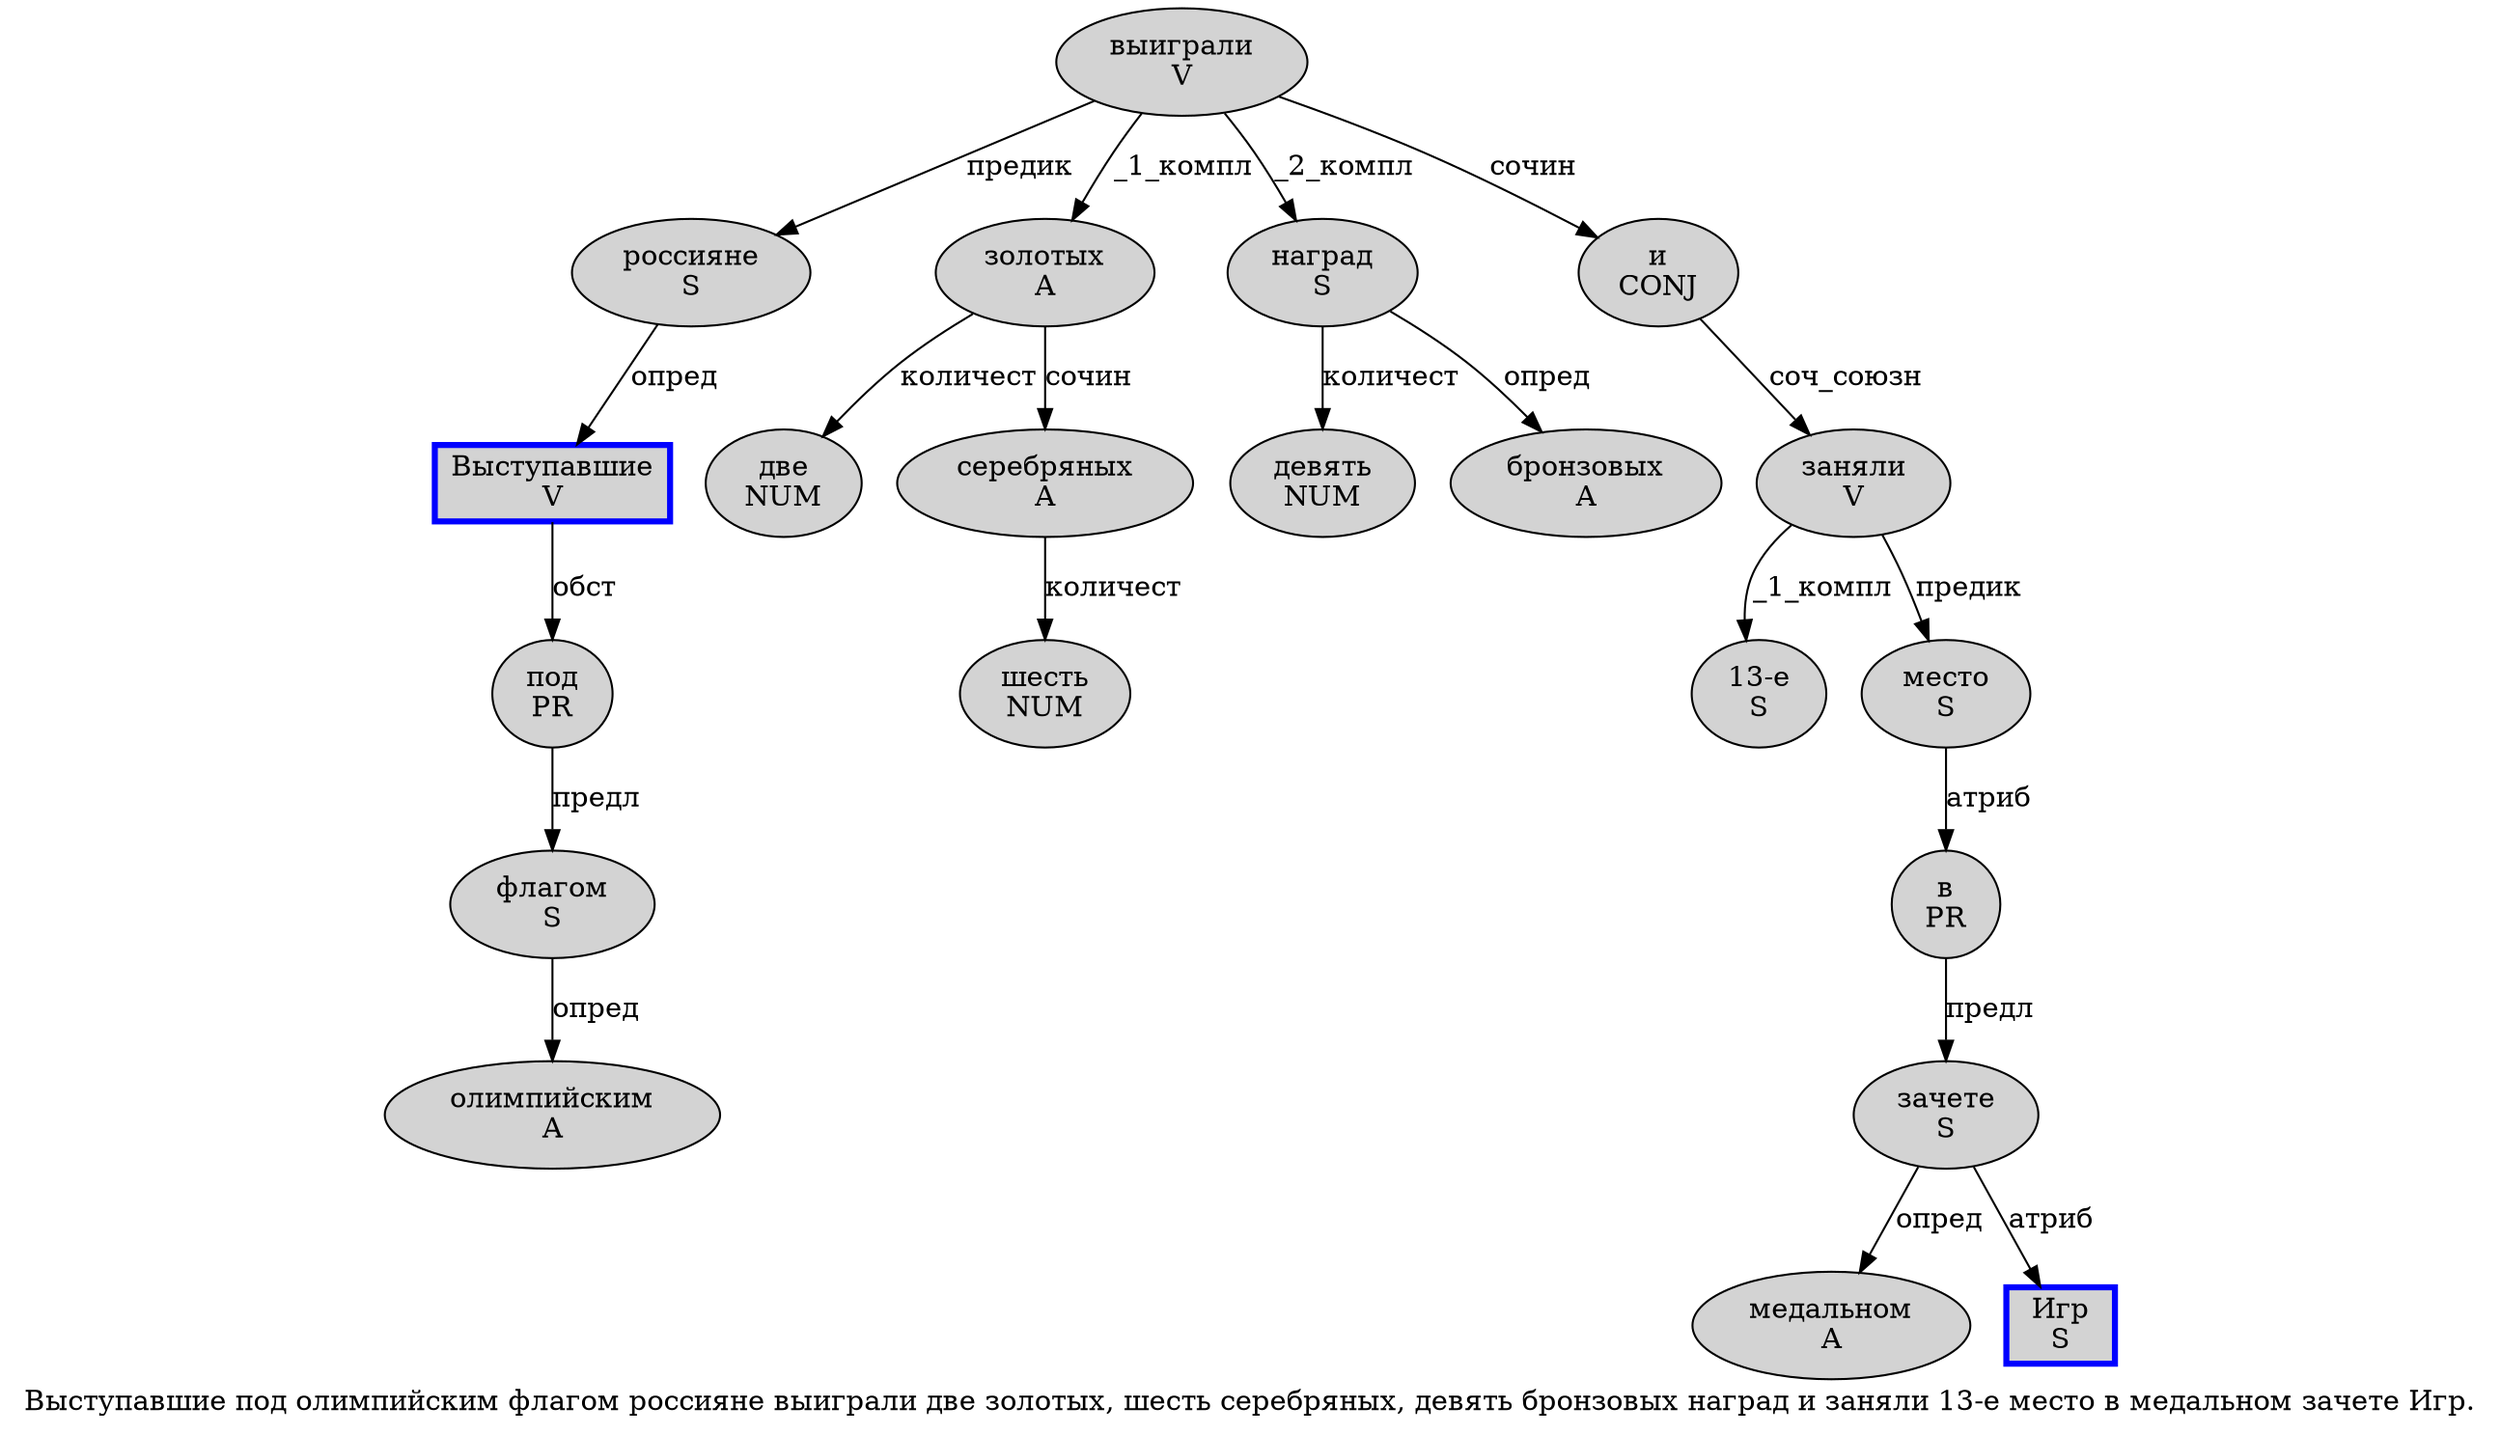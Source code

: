 digraph SENTENCE_1182 {
	graph [label="Выступавшие под олимпийским флагом россияне выиграли две золотых, шесть серебряных, девять бронзовых наград и заняли 13-е место в медальном зачете Игр."]
	node [style=filled]
		0 [label="Выступавшие
V" color=blue fillcolor=lightgray penwidth=3 shape=box]
		1 [label="под
PR" color="" fillcolor=lightgray penwidth=1 shape=ellipse]
		2 [label="олимпийским
A" color="" fillcolor=lightgray penwidth=1 shape=ellipse]
		3 [label="флагом
S" color="" fillcolor=lightgray penwidth=1 shape=ellipse]
		4 [label="россияне
S" color="" fillcolor=lightgray penwidth=1 shape=ellipse]
		5 [label="выиграли
V" color="" fillcolor=lightgray penwidth=1 shape=ellipse]
		6 [label="две
NUM" color="" fillcolor=lightgray penwidth=1 shape=ellipse]
		7 [label="золотых
A" color="" fillcolor=lightgray penwidth=1 shape=ellipse]
		9 [label="шесть
NUM" color="" fillcolor=lightgray penwidth=1 shape=ellipse]
		10 [label="серебряных
A" color="" fillcolor=lightgray penwidth=1 shape=ellipse]
		12 [label="девять
NUM" color="" fillcolor=lightgray penwidth=1 shape=ellipse]
		13 [label="бронзовых
A" color="" fillcolor=lightgray penwidth=1 shape=ellipse]
		14 [label="наград
S" color="" fillcolor=lightgray penwidth=1 shape=ellipse]
		15 [label="и
CONJ" color="" fillcolor=lightgray penwidth=1 shape=ellipse]
		16 [label="заняли
V" color="" fillcolor=lightgray penwidth=1 shape=ellipse]
		17 [label="13-е
S" color="" fillcolor=lightgray penwidth=1 shape=ellipse]
		18 [label="место
S" color="" fillcolor=lightgray penwidth=1 shape=ellipse]
		19 [label="в
PR" color="" fillcolor=lightgray penwidth=1 shape=ellipse]
		20 [label="медальном
A" color="" fillcolor=lightgray penwidth=1 shape=ellipse]
		21 [label="зачете
S" color="" fillcolor=lightgray penwidth=1 shape=ellipse]
		22 [label="Игр
S" color=blue fillcolor=lightgray penwidth=3 shape=box]
			1 -> 3 [label="предл"]
			21 -> 20 [label="опред"]
			21 -> 22 [label="атриб"]
			0 -> 1 [label="обст"]
			3 -> 2 [label="опред"]
			15 -> 16 [label="соч_союзн"]
			7 -> 6 [label="количест"]
			7 -> 10 [label="сочин"]
			16 -> 17 [label="_1_компл"]
			16 -> 18 [label="предик"]
			4 -> 0 [label="опред"]
			10 -> 9 [label="количест"]
			5 -> 4 [label="предик"]
			5 -> 7 [label="_1_компл"]
			5 -> 14 [label="_2_компл"]
			5 -> 15 [label="сочин"]
			14 -> 12 [label="количест"]
			14 -> 13 [label="опред"]
			19 -> 21 [label="предл"]
			18 -> 19 [label="атриб"]
}